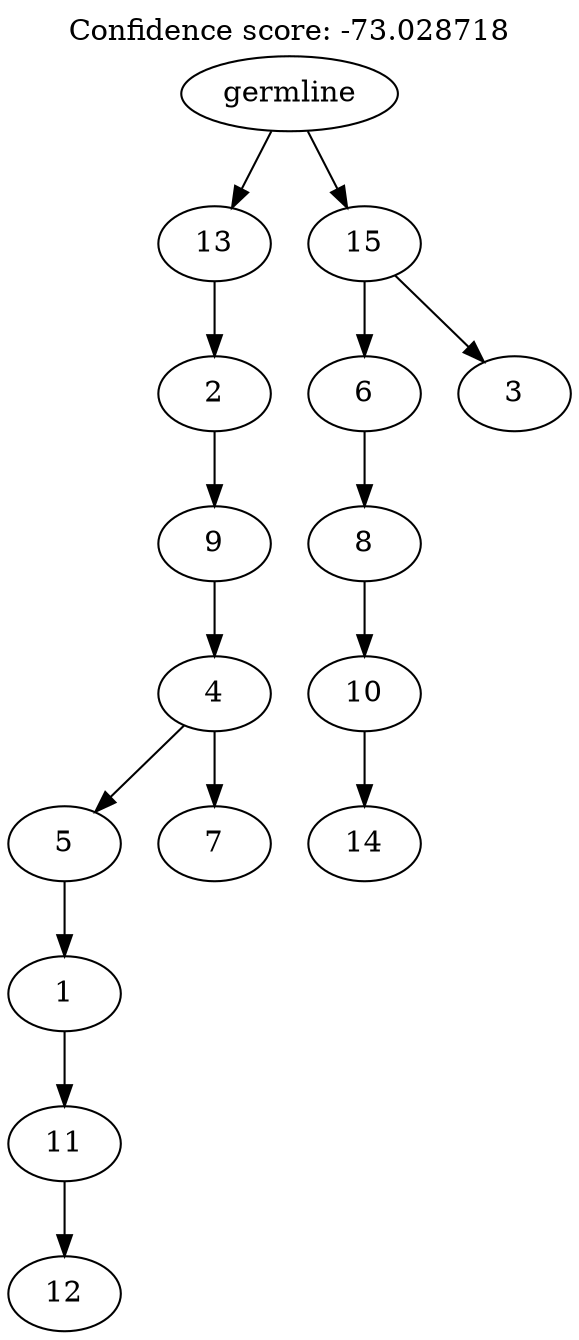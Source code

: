 digraph g {
	"13" -> "14";
	"14" [label="12"];
	"12" -> "13";
	"13" [label="11"];
	"11" -> "12";
	"12" [label="1"];
	"10" -> "11";
	"11" [label="5"];
	"10" -> "15";
	"15" [label="7"];
	"9" -> "10";
	"10" [label="4"];
	"8" -> "9";
	"9" [label="9"];
	"7" -> "8";
	"8" [label="2"];
	"4" -> "5";
	"5" [label="14"];
	"3" -> "4";
	"4" [label="10"];
	"2" -> "3";
	"3" [label="8"];
	"1" -> "2";
	"2" [label="6"];
	"1" -> "6";
	"6" [label="3"];
	"0" -> "1";
	"1" [label="15"];
	"0" -> "7";
	"7" [label="13"];
	"0" [label="germline"];
	labelloc="t";
	label="Confidence score: -73.028718";
}
